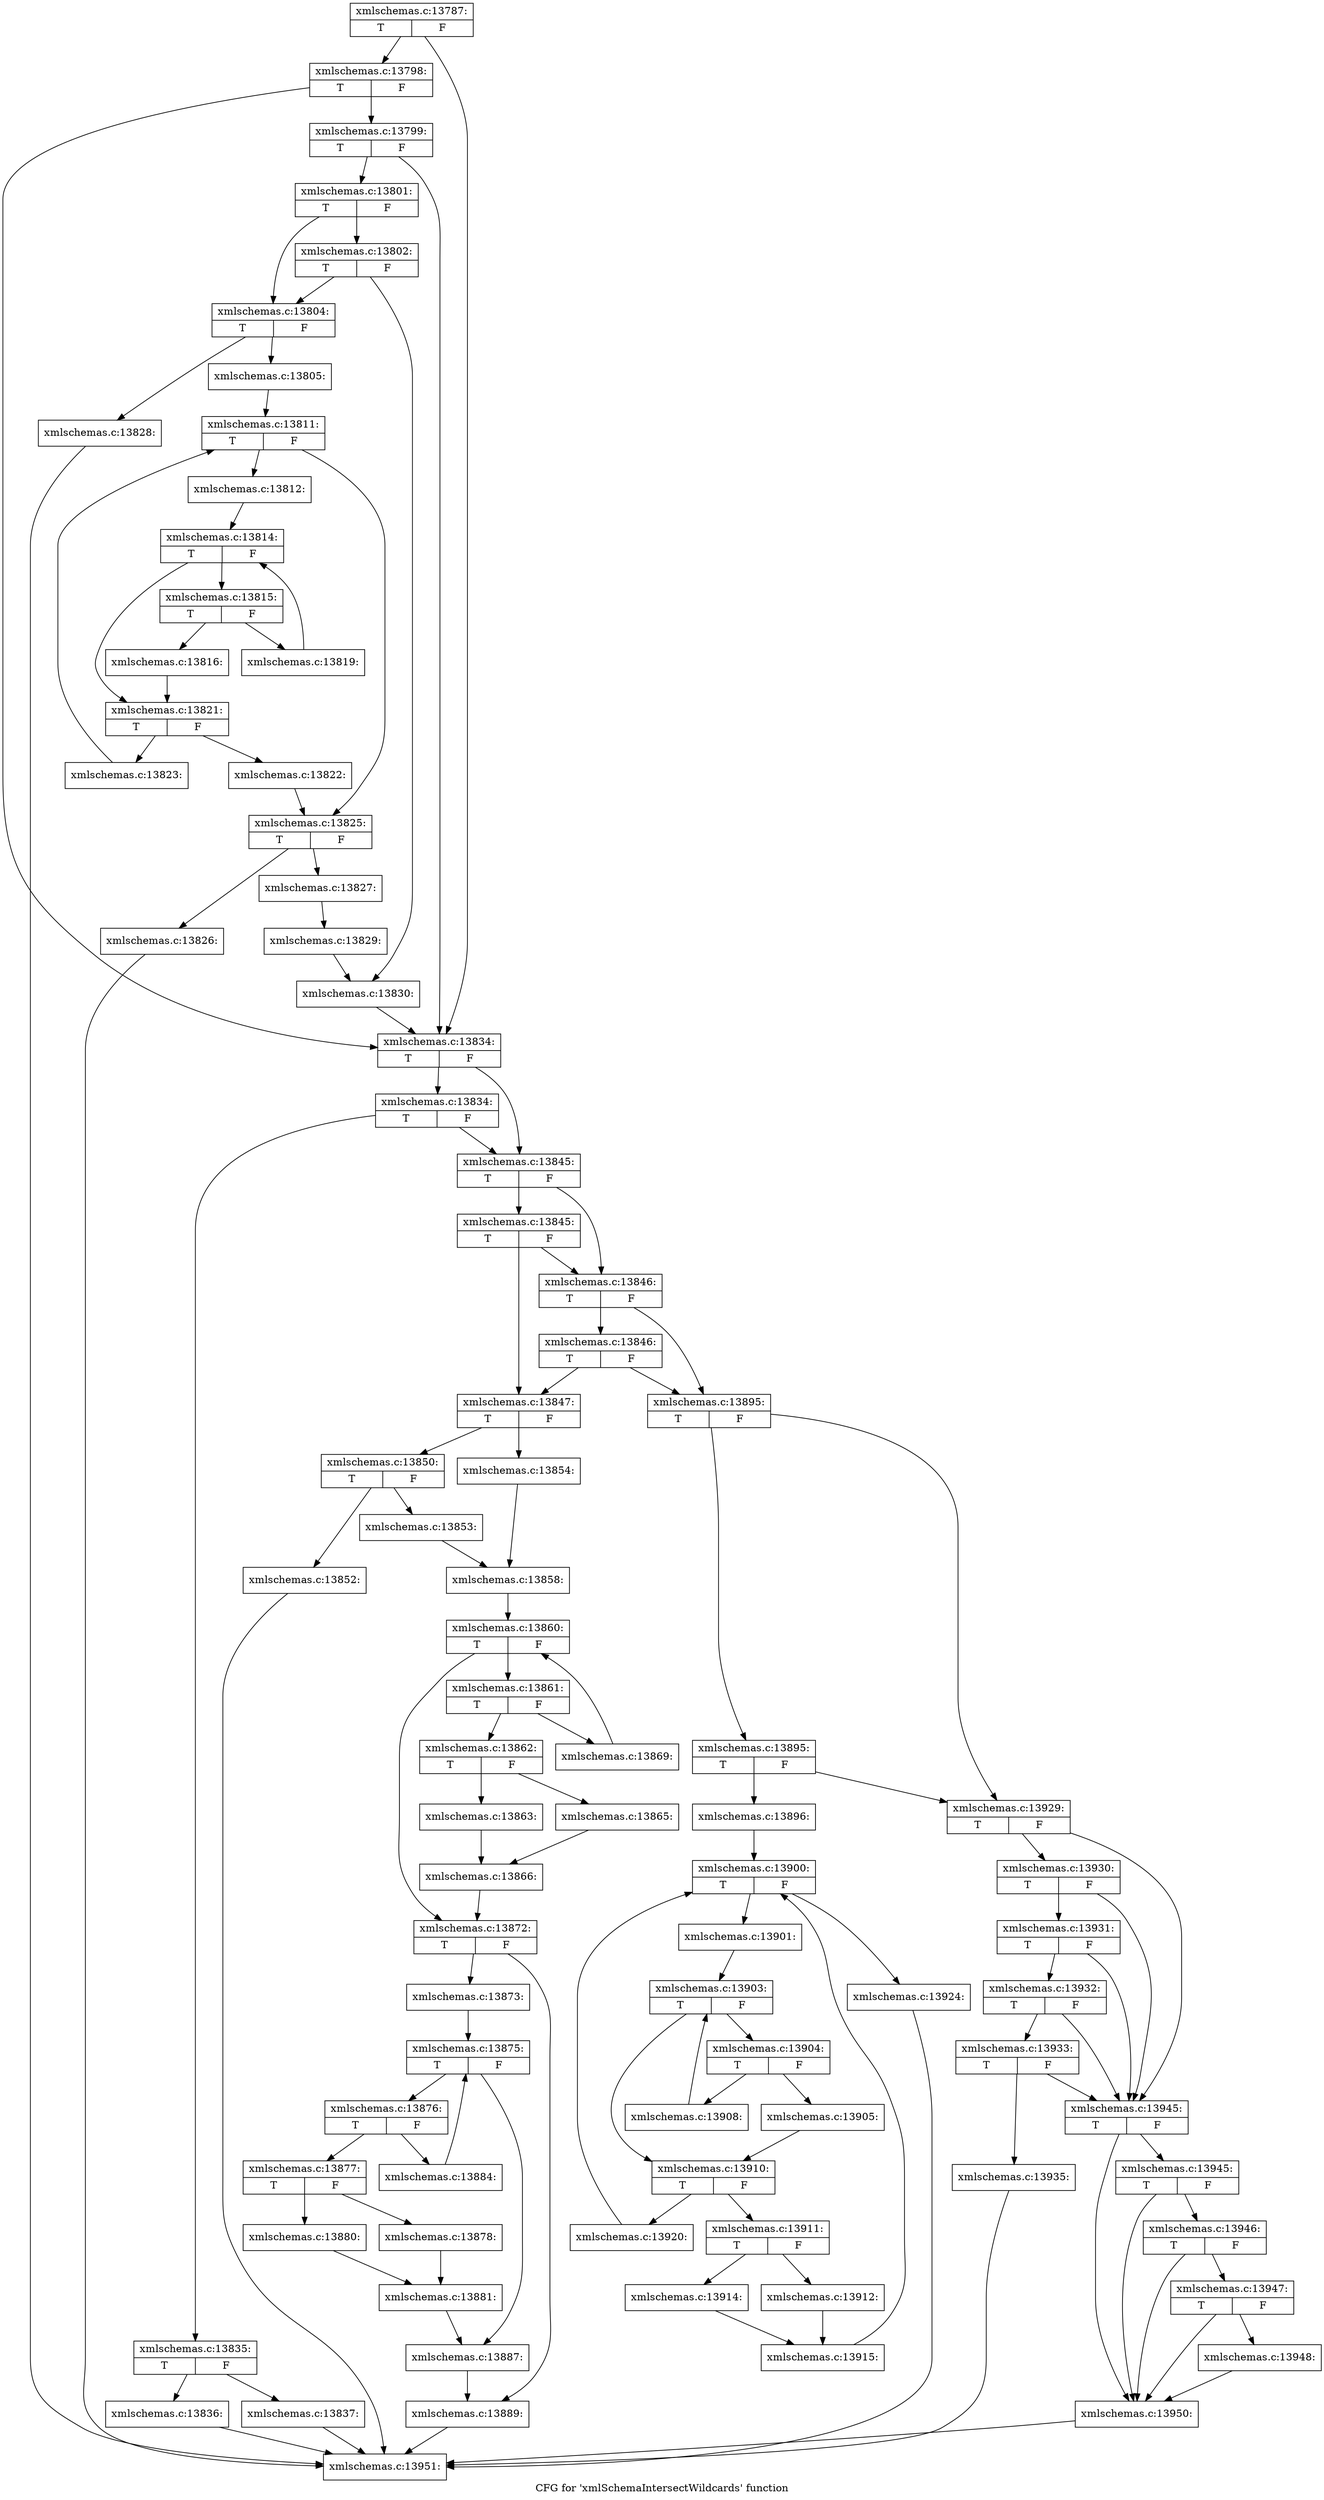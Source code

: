 digraph "CFG for 'xmlSchemaIntersectWildcards' function" {
	label="CFG for 'xmlSchemaIntersectWildcards' function";

	Node0x5105220 [shape=record,label="{xmlschemas.c:13787:|{<s0>T|<s1>F}}"];
	Node0x5105220 -> Node0x5106ae0;
	Node0x5105220 -> Node0x5106a10;
	Node0x5106ae0 [shape=record,label="{xmlschemas.c:13798:|{<s0>T|<s1>F}}"];
	Node0x5106ae0 -> Node0x5106a60;
	Node0x5106ae0 -> Node0x5106a10;
	Node0x5106a60 [shape=record,label="{xmlschemas.c:13799:|{<s0>T|<s1>F}}"];
	Node0x5106a60 -> Node0x51069c0;
	Node0x5106a60 -> Node0x5106a10;
	Node0x51069c0 [shape=record,label="{xmlschemas.c:13801:|{<s0>T|<s1>F}}"];
	Node0x51069c0 -> Node0x51080d0;
	Node0x51069c0 -> Node0x5108170;
	Node0x5108170 [shape=record,label="{xmlschemas.c:13802:|{<s0>T|<s1>F}}"];
	Node0x5108170 -> Node0x51080d0;
	Node0x5108170 -> Node0x5108120;
	Node0x51080d0 [shape=record,label="{xmlschemas.c:13804:|{<s0>T|<s1>F}}"];
	Node0x51080d0 -> Node0x5108d50;
	Node0x51080d0 -> Node0x5108df0;
	Node0x5108d50 [shape=record,label="{xmlschemas.c:13805:}"];
	Node0x5108d50 -> Node0x51097d0;
	Node0x51097d0 [shape=record,label="{xmlschemas.c:13811:|{<s0>T|<s1>F}}"];
	Node0x51097d0 -> Node0x5109bc0;
	Node0x51097d0 -> Node0x51099f0;
	Node0x5109bc0 [shape=record,label="{xmlschemas.c:13812:}"];
	Node0x5109bc0 -> Node0x5109fe0;
	Node0x5109fe0 [shape=record,label="{xmlschemas.c:13814:|{<s0>T|<s1>F}}"];
	Node0x5109fe0 -> Node0x510a3d0;
	Node0x5109fe0 -> Node0x510a200;
	Node0x510a3d0 [shape=record,label="{xmlschemas.c:13815:|{<s0>T|<s1>F}}"];
	Node0x510a3d0 -> Node0x510a590;
	Node0x510a3d0 -> Node0x510a5e0;
	Node0x510a590 [shape=record,label="{xmlschemas.c:13816:}"];
	Node0x510a590 -> Node0x510a200;
	Node0x510a5e0 [shape=record,label="{xmlschemas.c:13819:}"];
	Node0x510a5e0 -> Node0x5109fe0;
	Node0x510a200 [shape=record,label="{xmlschemas.c:13821:|{<s0>T|<s1>F}}"];
	Node0x510a200 -> Node0x510b0d0;
	Node0x510a200 -> Node0x510b080;
	Node0x510b080 [shape=record,label="{xmlschemas.c:13822:}"];
	Node0x510b080 -> Node0x51099f0;
	Node0x510b0d0 [shape=record,label="{xmlschemas.c:13823:}"];
	Node0x510b0d0 -> Node0x51097d0;
	Node0x51099f0 [shape=record,label="{xmlschemas.c:13825:|{<s0>T|<s1>F}}"];
	Node0x51099f0 -> Node0x510b750;
	Node0x51099f0 -> Node0x510b7a0;
	Node0x510b750 [shape=record,label="{xmlschemas.c:13826:}"];
	Node0x510b750 -> Node0x5105cd0;
	Node0x510b7a0 [shape=record,label="{xmlschemas.c:13827:}"];
	Node0x510b7a0 -> Node0x5108da0;
	Node0x5108df0 [shape=record,label="{xmlschemas.c:13828:}"];
	Node0x5108df0 -> Node0x5105cd0;
	Node0x5108da0 [shape=record,label="{xmlschemas.c:13829:}"];
	Node0x5108da0 -> Node0x5108120;
	Node0x5108120 [shape=record,label="{xmlschemas.c:13830:}"];
	Node0x5108120 -> Node0x5106a10;
	Node0x5106a10 [shape=record,label="{xmlschemas.c:13834:|{<s0>T|<s1>F}}"];
	Node0x5106a10 -> Node0x510c0e0;
	Node0x5106a10 -> Node0x510c090;
	Node0x510c0e0 [shape=record,label="{xmlschemas.c:13834:|{<s0>T|<s1>F}}"];
	Node0x510c0e0 -> Node0x510c040;
	Node0x510c0e0 -> Node0x510c090;
	Node0x510c040 [shape=record,label="{xmlschemas.c:13835:|{<s0>T|<s1>F}}"];
	Node0x510c040 -> Node0x510ca30;
	Node0x510c040 -> Node0x510ca80;
	Node0x510ca30 [shape=record,label="{xmlschemas.c:13836:}"];
	Node0x510ca30 -> Node0x5105cd0;
	Node0x510ca80 [shape=record,label="{xmlschemas.c:13837:}"];
	Node0x510ca80 -> Node0x5105cd0;
	Node0x510c090 [shape=record,label="{xmlschemas.c:13845:|{<s0>T|<s1>F}}"];
	Node0x510c090 -> Node0x510d4d0;
	Node0x510c090 -> Node0x510d450;
	Node0x510d4d0 [shape=record,label="{xmlschemas.c:13845:|{<s0>T|<s1>F}}"];
	Node0x510d4d0 -> Node0x510d3b0;
	Node0x510d4d0 -> Node0x510d450;
	Node0x510d450 [shape=record,label="{xmlschemas.c:13846:|{<s0>T|<s1>F}}"];
	Node0x510d450 -> Node0x510dc40;
	Node0x510d450 -> Node0x510d400;
	Node0x510dc40 [shape=record,label="{xmlschemas.c:13846:|{<s0>T|<s1>F}}"];
	Node0x510dc40 -> Node0x510d3b0;
	Node0x510dc40 -> Node0x510d400;
	Node0x510d3b0 [shape=record,label="{xmlschemas.c:13847:|{<s0>T|<s1>F}}"];
	Node0x510d3b0 -> Node0x510e6d0;
	Node0x510d3b0 -> Node0x510e770;
	Node0x510e6d0 [shape=record,label="{xmlschemas.c:13850:|{<s0>T|<s1>F}}"];
	Node0x510e6d0 -> Node0x510ef70;
	Node0x510e6d0 -> Node0x510efc0;
	Node0x510ef70 [shape=record,label="{xmlschemas.c:13852:}"];
	Node0x510ef70 -> Node0x5105cd0;
	Node0x510efc0 [shape=record,label="{xmlschemas.c:13853:}"];
	Node0x510efc0 -> Node0x510e720;
	Node0x510e770 [shape=record,label="{xmlschemas.c:13854:}"];
	Node0x510e770 -> Node0x510e720;
	Node0x510e720 [shape=record,label="{xmlschemas.c:13858:}"];
	Node0x510e720 -> Node0x510ff20;
	Node0x510ff20 [shape=record,label="{xmlschemas.c:13860:|{<s0>T|<s1>F}}"];
	Node0x510ff20 -> Node0x5110310;
	Node0x510ff20 -> Node0x5110140;
	Node0x5110310 [shape=record,label="{xmlschemas.c:13861:|{<s0>T|<s1>F}}"];
	Node0x5110310 -> Node0x51104d0;
	Node0x5110310 -> Node0x5110520;
	Node0x51104d0 [shape=record,label="{xmlschemas.c:13862:|{<s0>T|<s1>F}}"];
	Node0x51104d0 -> Node0x5110930;
	Node0x51104d0 -> Node0x51109d0;
	Node0x5110930 [shape=record,label="{xmlschemas.c:13863:}"];
	Node0x5110930 -> Node0x5110980;
	Node0x51109d0 [shape=record,label="{xmlschemas.c:13865:}"];
	Node0x51109d0 -> Node0x5110980;
	Node0x5110980 [shape=record,label="{xmlschemas.c:13866:}"];
	Node0x5110980 -> Node0x5110140;
	Node0x5110520 [shape=record,label="{xmlschemas.c:13869:}"];
	Node0x5110520 -> Node0x510ff20;
	Node0x5110140 [shape=record,label="{xmlschemas.c:13872:|{<s0>T|<s1>F}}"];
	Node0x5110140 -> Node0x5111cc0;
	Node0x5110140 -> Node0x5111d10;
	Node0x5111cc0 [shape=record,label="{xmlschemas.c:13873:}"];
	Node0x5111cc0 -> Node0x51123b0;
	Node0x51123b0 [shape=record,label="{xmlschemas.c:13875:|{<s0>T|<s1>F}}"];
	Node0x51123b0 -> Node0x51127a0;
	Node0x51123b0 -> Node0x51125d0;
	Node0x51127a0 [shape=record,label="{xmlschemas.c:13876:|{<s0>T|<s1>F}}"];
	Node0x51127a0 -> Node0x5112960;
	Node0x51127a0 -> Node0x51129b0;
	Node0x5112960 [shape=record,label="{xmlschemas.c:13877:|{<s0>T|<s1>F}}"];
	Node0x5112960 -> Node0x5112e20;
	Node0x5112960 -> Node0x5112ec0;
	Node0x5112e20 [shape=record,label="{xmlschemas.c:13878:}"];
	Node0x5112e20 -> Node0x5112e70;
	Node0x5112ec0 [shape=record,label="{xmlschemas.c:13880:}"];
	Node0x5112ec0 -> Node0x5112e70;
	Node0x5112e70 [shape=record,label="{xmlschemas.c:13881:}"];
	Node0x5112e70 -> Node0x51125d0;
	Node0x51129b0 [shape=record,label="{xmlschemas.c:13884:}"];
	Node0x51129b0 -> Node0x51123b0;
	Node0x51125d0 [shape=record,label="{xmlschemas.c:13887:}"];
	Node0x51125d0 -> Node0x5111d10;
	Node0x5111d10 [shape=record,label="{xmlschemas.c:13889:}"];
	Node0x5111d10 -> Node0x5105cd0;
	Node0x510d400 [shape=record,label="{xmlschemas.c:13895:|{<s0>T|<s1>F}}"];
	Node0x510d400 -> Node0x5114570;
	Node0x510d400 -> Node0x5114520;
	Node0x5114570 [shape=record,label="{xmlschemas.c:13895:|{<s0>T|<s1>F}}"];
	Node0x5114570 -> Node0x51144d0;
	Node0x5114570 -> Node0x5114520;
	Node0x51144d0 [shape=record,label="{xmlschemas.c:13896:}"];
	Node0x51144d0 -> Node0x5115370;
	Node0x5115370 [shape=record,label="{xmlschemas.c:13900:|{<s0>T|<s1>F}}"];
	Node0x5115370 -> Node0x5115760;
	Node0x5115370 -> Node0x5115590;
	Node0x5115760 [shape=record,label="{xmlschemas.c:13901:}"];
	Node0x5115760 -> Node0x5115b80;
	Node0x5115b80 [shape=record,label="{xmlschemas.c:13903:|{<s0>T|<s1>F}}"];
	Node0x5115b80 -> Node0x5115f70;
	Node0x5115b80 -> Node0x5115da0;
	Node0x5115f70 [shape=record,label="{xmlschemas.c:13904:|{<s0>T|<s1>F}}"];
	Node0x5115f70 -> Node0x5116130;
	Node0x5115f70 -> Node0x5116180;
	Node0x5116130 [shape=record,label="{xmlschemas.c:13905:}"];
	Node0x5116130 -> Node0x5115da0;
	Node0x5116180 [shape=record,label="{xmlschemas.c:13908:}"];
	Node0x5116180 -> Node0x5115b80;
	Node0x5115da0 [shape=record,label="{xmlschemas.c:13910:|{<s0>T|<s1>F}}"];
	Node0x5115da0 -> Node0x5116c70;
	Node0x5115da0 -> Node0x5116c20;
	Node0x5116c20 [shape=record,label="{xmlschemas.c:13911:|{<s0>T|<s1>F}}"];
	Node0x5116c20 -> Node0x5116f70;
	Node0x5116c20 -> Node0x5117010;
	Node0x5116f70 [shape=record,label="{xmlschemas.c:13912:}"];
	Node0x5116f70 -> Node0x5116fc0;
	Node0x5117010 [shape=record,label="{xmlschemas.c:13914:}"];
	Node0x5117010 -> Node0x5116fc0;
	Node0x5116fc0 [shape=record,label="{xmlschemas.c:13915:}"];
	Node0x5116fc0 -> Node0x5115370;
	Node0x5116c70 [shape=record,label="{xmlschemas.c:13920:}"];
	Node0x5116c70 -> Node0x5115370;
	Node0x5115590 [shape=record,label="{xmlschemas.c:13924:}"];
	Node0x5115590 -> Node0x5105cd0;
	Node0x5114520 [shape=record,label="{xmlschemas.c:13929:|{<s0>T|<s1>F}}"];
	Node0x5114520 -> Node0x5118bc0;
	Node0x5114520 -> Node0x51189f0;
	Node0x5118bc0 [shape=record,label="{xmlschemas.c:13930:|{<s0>T|<s1>F}}"];
	Node0x5118bc0 -> Node0x5118b40;
	Node0x5118bc0 -> Node0x51189f0;
	Node0x5118b40 [shape=record,label="{xmlschemas.c:13931:|{<s0>T|<s1>F}}"];
	Node0x5118b40 -> Node0x5118ac0;
	Node0x5118b40 -> Node0x51189f0;
	Node0x5118ac0 [shape=record,label="{xmlschemas.c:13932:|{<s0>T|<s1>F}}"];
	Node0x5118ac0 -> Node0x5118a40;
	Node0x5118ac0 -> Node0x51189f0;
	Node0x5118a40 [shape=record,label="{xmlschemas.c:13933:|{<s0>T|<s1>F}}"];
	Node0x5118a40 -> Node0x51189a0;
	Node0x5118a40 -> Node0x51189f0;
	Node0x51189a0 [shape=record,label="{xmlschemas.c:13935:}"];
	Node0x51189a0 -> Node0x5105cd0;
	Node0x51189f0 [shape=record,label="{xmlschemas.c:13945:|{<s0>T|<s1>F}}"];
	Node0x51189f0 -> Node0x511ada0;
	Node0x51189f0 -> Node0x511ac50;
	Node0x511ada0 [shape=record,label="{xmlschemas.c:13945:|{<s0>T|<s1>F}}"];
	Node0x511ada0 -> Node0x511ad20;
	Node0x511ada0 -> Node0x511ac50;
	Node0x511ad20 [shape=record,label="{xmlschemas.c:13946:|{<s0>T|<s1>F}}"];
	Node0x511ad20 -> Node0x511aca0;
	Node0x511ad20 -> Node0x511ac50;
	Node0x511aca0 [shape=record,label="{xmlschemas.c:13947:|{<s0>T|<s1>F}}"];
	Node0x511aca0 -> Node0x511ac00;
	Node0x511aca0 -> Node0x511ac50;
	Node0x511ac00 [shape=record,label="{xmlschemas.c:13948:}"];
	Node0x511ac00 -> Node0x511ac50;
	Node0x511ac50 [shape=record,label="{xmlschemas.c:13950:}"];
	Node0x511ac50 -> Node0x5105cd0;
	Node0x5105cd0 [shape=record,label="{xmlschemas.c:13951:}"];
}
